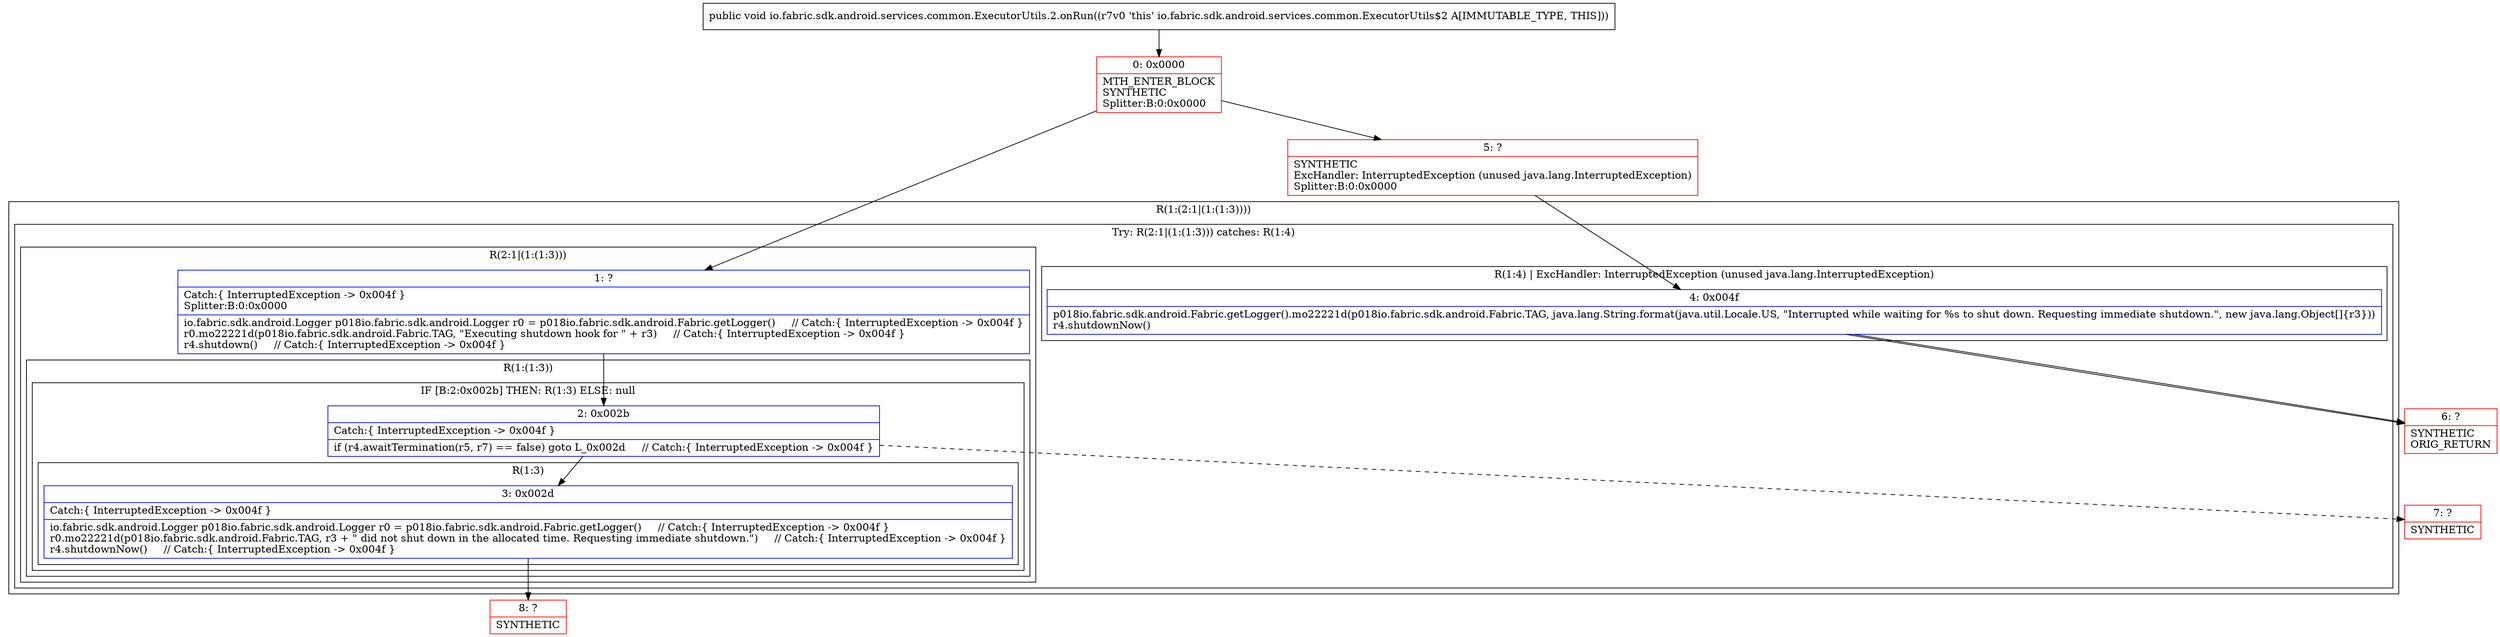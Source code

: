 digraph "CFG forio.fabric.sdk.android.services.common.ExecutorUtils.2.onRun()V" {
subgraph cluster_Region_578772084 {
label = "R(1:(2:1|(1:(1:3))))";
node [shape=record,color=blue];
subgraph cluster_TryCatchRegion_1723361934 {
label = "Try: R(2:1|(1:(1:3))) catches: R(1:4)";
node [shape=record,color=blue];
subgraph cluster_Region_844587467 {
label = "R(2:1|(1:(1:3)))";
node [shape=record,color=blue];
Node_1 [shape=record,label="{1\:\ ?|Catch:\{ InterruptedException \-\> 0x004f \}\lSplitter:B:0:0x0000\l|io.fabric.sdk.android.Logger p018io.fabric.sdk.android.Logger r0 = p018io.fabric.sdk.android.Fabric.getLogger()     \/\/ Catch:\{ InterruptedException \-\> 0x004f \}\lr0.mo22221d(p018io.fabric.sdk.android.Fabric.TAG, \"Executing shutdown hook for \" + r3)     \/\/ Catch:\{ InterruptedException \-\> 0x004f \}\lr4.shutdown()     \/\/ Catch:\{ InterruptedException \-\> 0x004f \}\l}"];
subgraph cluster_Region_1136611116 {
label = "R(1:(1:3))";
node [shape=record,color=blue];
subgraph cluster_IfRegion_1966434143 {
label = "IF [B:2:0x002b] THEN: R(1:3) ELSE: null";
node [shape=record,color=blue];
Node_2 [shape=record,label="{2\:\ 0x002b|Catch:\{ InterruptedException \-\> 0x004f \}\l|if (r4.awaitTermination(r5, r7) == false) goto L_0x002d     \/\/ Catch:\{ InterruptedException \-\> 0x004f \}\l}"];
subgraph cluster_Region_113764718 {
label = "R(1:3)";
node [shape=record,color=blue];
Node_3 [shape=record,label="{3\:\ 0x002d|Catch:\{ InterruptedException \-\> 0x004f \}\l|io.fabric.sdk.android.Logger p018io.fabric.sdk.android.Logger r0 = p018io.fabric.sdk.android.Fabric.getLogger()     \/\/ Catch:\{ InterruptedException \-\> 0x004f \}\lr0.mo22221d(p018io.fabric.sdk.android.Fabric.TAG, r3 + \" did not shut down in the allocated time. Requesting immediate shutdown.\")     \/\/ Catch:\{ InterruptedException \-\> 0x004f \}\lr4.shutdownNow()     \/\/ Catch:\{ InterruptedException \-\> 0x004f \}\l}"];
}
}
}
}
subgraph cluster_Region_770775409 {
label = "R(1:4) | ExcHandler: InterruptedException (unused java.lang.InterruptedException)\l";
node [shape=record,color=blue];
Node_4 [shape=record,label="{4\:\ 0x004f|p018io.fabric.sdk.android.Fabric.getLogger().mo22221d(p018io.fabric.sdk.android.Fabric.TAG, java.lang.String.format(java.util.Locale.US, \"Interrupted while waiting for %s to shut down. Requesting immediate shutdown.\", new java.lang.Object[]\{r3\}))\lr4.shutdownNow()\l}"];
}
}
}
subgraph cluster_Region_770775409 {
label = "R(1:4) | ExcHandler: InterruptedException (unused java.lang.InterruptedException)\l";
node [shape=record,color=blue];
Node_4 [shape=record,label="{4\:\ 0x004f|p018io.fabric.sdk.android.Fabric.getLogger().mo22221d(p018io.fabric.sdk.android.Fabric.TAG, java.lang.String.format(java.util.Locale.US, \"Interrupted while waiting for %s to shut down. Requesting immediate shutdown.\", new java.lang.Object[]\{r3\}))\lr4.shutdownNow()\l}"];
}
Node_0 [shape=record,color=red,label="{0\:\ 0x0000|MTH_ENTER_BLOCK\lSYNTHETIC\lSplitter:B:0:0x0000\l}"];
Node_5 [shape=record,color=red,label="{5\:\ ?|SYNTHETIC\lExcHandler: InterruptedException (unused java.lang.InterruptedException)\lSplitter:B:0:0x0000\l}"];
Node_6 [shape=record,color=red,label="{6\:\ ?|SYNTHETIC\lORIG_RETURN\l}"];
Node_7 [shape=record,color=red,label="{7\:\ ?|SYNTHETIC\l}"];
Node_8 [shape=record,color=red,label="{8\:\ ?|SYNTHETIC\l}"];
MethodNode[shape=record,label="{public void io.fabric.sdk.android.services.common.ExecutorUtils.2.onRun((r7v0 'this' io.fabric.sdk.android.services.common.ExecutorUtils$2 A[IMMUTABLE_TYPE, THIS])) }"];
MethodNode -> Node_0;
Node_1 -> Node_2;
Node_2 -> Node_3;
Node_2 -> Node_7[style=dashed];
Node_3 -> Node_8;
Node_4 -> Node_6;
Node_4 -> Node_6;
Node_0 -> Node_1;
Node_0 -> Node_5;
Node_5 -> Node_4;
}

